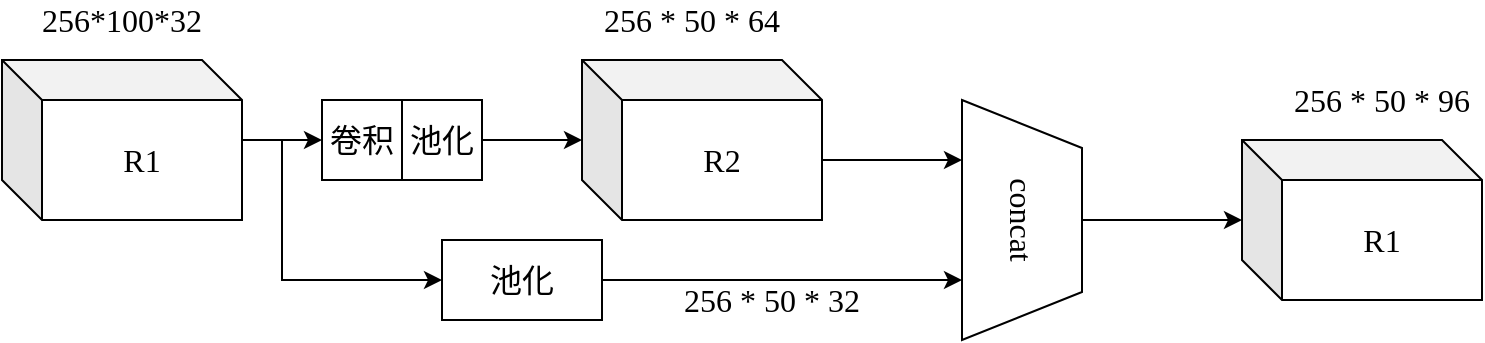 <mxfile version="12.7.9" type="github">
  <diagram id="qBqB7yWqQwRtmxhurrX3" name="Page-1">
    <mxGraphModel dx="1019" dy="465" grid="1" gridSize="10" guides="1" tooltips="1" connect="1" arrows="1" fold="1" page="1" pageScale="1" pageWidth="827" pageHeight="1169" math="0" shadow="0">
      <root>
        <mxCell id="0" />
        <mxCell id="1" parent="0" />
        <mxCell id="6X_6MJS2qdIgpcQexAnd-26" value="" style="edgeStyle=orthogonalEdgeStyle;rounded=0;orthogonalLoop=1;jettySize=auto;html=1;entryX=0;entryY=0.5;entryDx=0;entryDy=0;fontFamily=Times New Roman;fontSize=16;" parent="1" source="6X_6MJS2qdIgpcQexAnd-2" target="6X_6MJS2qdIgpcQexAnd-21" edge="1">
          <mxGeometry relative="1" as="geometry">
            <mxPoint x="150" y="390" as="targetPoint" />
            <Array as="points">
              <mxPoint x="140" y="270" />
              <mxPoint x="140" y="340" />
            </Array>
          </mxGeometry>
        </mxCell>
        <mxCell id="6X_6MJS2qdIgpcQexAnd-2" value="R1" style="shape=cube;whiteSpace=wrap;html=1;boundedLbl=1;backgroundOutline=1;darkOpacity=0.05;darkOpacity2=0.1;fontFamily=Times New Roman;fontSize=16;" parent="1" vertex="1">
          <mxGeometry y="230" width="120" height="80" as="geometry" />
        </mxCell>
        <mxCell id="6X_6MJS2qdIgpcQexAnd-24" value="" style="edgeStyle=orthogonalEdgeStyle;rounded=0;orthogonalLoop=1;jettySize=auto;html=1;entryX=0.25;entryY=1;entryDx=0;entryDy=0;exitX=0;exitY=0;exitDx=120;exitDy=50;exitPerimeter=0;fontFamily=Times New Roman;fontSize=16;" parent="1" source="6X_6MJS2qdIgpcQexAnd-15" target="6X_6MJS2qdIgpcQexAnd-20" edge="1">
          <mxGeometry relative="1" as="geometry">
            <Array as="points" />
          </mxGeometry>
        </mxCell>
        <mxCell id="6X_6MJS2qdIgpcQexAnd-15" value="R2" style="shape=cube;whiteSpace=wrap;html=1;boundedLbl=1;backgroundOutline=1;darkOpacity=0.05;darkOpacity2=0.1;fontFamily=Times New Roman;fontSize=16;" parent="1" vertex="1">
          <mxGeometry x="290" y="230" width="120" height="80" as="geometry" />
        </mxCell>
        <mxCell id="6X_6MJS2qdIgpcQexAnd-30" value="" style="edgeStyle=orthogonalEdgeStyle;rounded=0;orthogonalLoop=1;jettySize=auto;html=1;fontFamily=Times New Roman;fontSize=16;" parent="1" source="6X_6MJS2qdIgpcQexAnd-20" target="6X_6MJS2qdIgpcQexAnd-29" edge="1">
          <mxGeometry relative="1" as="geometry" />
        </mxCell>
        <mxCell id="6X_6MJS2qdIgpcQexAnd-20" value="concat" style="shape=trapezoid;perimeter=trapezoidPerimeter;whiteSpace=wrap;html=1;rotation=90;fontFamily=Times New Roman;fontSize=16;" parent="1" vertex="1">
          <mxGeometry x="450" y="280" width="120" height="60" as="geometry" />
        </mxCell>
        <mxCell id="6X_6MJS2qdIgpcQexAnd-23" value="" style="edgeStyle=orthogonalEdgeStyle;rounded=0;orthogonalLoop=1;jettySize=auto;html=1;entryX=0.75;entryY=1;entryDx=0;entryDy=0;fontFamily=Times New Roman;fontSize=16;" parent="1" source="6X_6MJS2qdIgpcQexAnd-21" target="6X_6MJS2qdIgpcQexAnd-20" edge="1">
          <mxGeometry relative="1" as="geometry">
            <mxPoint x="410" y="350" as="targetPoint" />
          </mxGeometry>
        </mxCell>
        <mxCell id="6X_6MJS2qdIgpcQexAnd-21" value="池化" style="rounded=0;whiteSpace=wrap;html=1;fontFamily=Times New Roman;fontSize=16;" parent="1" vertex="1">
          <mxGeometry x="220" y="320" width="80" height="40" as="geometry" />
        </mxCell>
        <mxCell id="6X_6MJS2qdIgpcQexAnd-29" value="R1" style="shape=cube;whiteSpace=wrap;html=1;boundedLbl=1;backgroundOutline=1;darkOpacity=0.05;darkOpacity2=0.1;fontFamily=Times New Roman;fontSize=16;" parent="1" vertex="1">
          <mxGeometry x="620" y="270" width="120" height="80" as="geometry" />
        </mxCell>
        <mxCell id="1d3kMWBZUBPmFFA_xaLa-2" value="" style="edgeStyle=orthogonalEdgeStyle;rounded=0;orthogonalLoop=1;jettySize=auto;html=1;fontFamily=Times New Roman;fontSize=16;" edge="1" parent="1" source="1d3kMWBZUBPmFFA_xaLa-7" target="6X_6MJS2qdIgpcQexAnd-15">
          <mxGeometry relative="1" as="geometry" />
        </mxCell>
        <mxCell id="1d3kMWBZUBPmFFA_xaLa-1" value="卷积" style="rounded=0;whiteSpace=wrap;html=1;fontFamily=Times New Roman;fontSize=16;" vertex="1" parent="1">
          <mxGeometry x="160" y="250" width="40" height="40" as="geometry" />
        </mxCell>
        <mxCell id="1d3kMWBZUBPmFFA_xaLa-5" value="" style="endArrow=classic;html=1;exitX=1;exitY=0.5;exitDx=0;exitDy=0;exitPerimeter=0;entryX=0;entryY=0.5;entryDx=0;entryDy=0;fontFamily=Times New Roman;fontSize=16;" edge="1" parent="1" source="6X_6MJS2qdIgpcQexAnd-2" target="1d3kMWBZUBPmFFA_xaLa-1">
          <mxGeometry width="50" height="50" relative="1" as="geometry">
            <mxPoint x="210" y="450" as="sourcePoint" />
            <mxPoint x="260" y="400" as="targetPoint" />
          </mxGeometry>
        </mxCell>
        <mxCell id="1d3kMWBZUBPmFFA_xaLa-7" value="池化" style="rounded=0;whiteSpace=wrap;html=1;fontFamily=Times New Roman;fontSize=16;" vertex="1" parent="1">
          <mxGeometry x="200" y="250" width="40" height="40" as="geometry" />
        </mxCell>
        <mxCell id="1d3kMWBZUBPmFFA_xaLa-11" value="&lt;font style=&quot;vertical-align: inherit; font-size: 16px;&quot;&gt;&lt;font style=&quot;vertical-align: inherit; font-size: 16px;&quot;&gt;256*100*32&lt;/font&gt;&lt;/font&gt;" style="text;html=1;strokeColor=none;fillColor=none;align=center;verticalAlign=middle;whiteSpace=wrap;rounded=0;fontFamily=Times New Roman;fontSize=16;" vertex="1" parent="1">
          <mxGeometry x="40" y="200" width="40" height="20" as="geometry" />
        </mxCell>
        <mxCell id="1d3kMWBZUBPmFFA_xaLa-12" value="&lt;font style=&quot;vertical-align: inherit; font-size: 16px;&quot;&gt;&lt;font style=&quot;vertical-align: inherit; font-size: 16px;&quot;&gt;&lt;font style=&quot;vertical-align: inherit; font-size: 16px;&quot;&gt;&lt;font style=&quot;vertical-align: inherit; font-size: 16px;&quot;&gt;256 * 50 * 64&lt;/font&gt;&lt;/font&gt;&lt;/font&gt;&lt;/font&gt;" style="text;html=1;strokeColor=none;fillColor=none;align=center;verticalAlign=middle;whiteSpace=wrap;rounded=0;fontFamily=Times New Roman;fontSize=16;" vertex="1" parent="1">
          <mxGeometry x="290" y="200" width="110" height="20" as="geometry" />
        </mxCell>
        <mxCell id="1d3kMWBZUBPmFFA_xaLa-13" value="&lt;font style=&quot;vertical-align: inherit; font-size: 16px;&quot;&gt;&lt;font style=&quot;vertical-align: inherit; font-size: 16px;&quot;&gt;&lt;font style=&quot;vertical-align: inherit; font-size: 16px;&quot;&gt;&lt;font style=&quot;vertical-align: inherit; font-size: 16px;&quot;&gt;&lt;font style=&quot;vertical-align: inherit; font-size: 16px;&quot;&gt;&lt;font style=&quot;vertical-align: inherit; font-size: 16px;&quot;&gt;&lt;font style=&quot;vertical-align: inherit; font-size: 16px;&quot;&gt;&lt;font style=&quot;vertical-align: inherit; font-size: 16px;&quot;&gt;256 * 50 * 32&lt;br style=&quot;font-size: 16px;&quot;&gt;&lt;/font&gt;&lt;/font&gt;&lt;/font&gt;&lt;/font&gt;&lt;/font&gt;&lt;/font&gt;&lt;/font&gt;&lt;/font&gt;" style="text;html=1;strokeColor=none;fillColor=none;align=center;verticalAlign=middle;whiteSpace=wrap;rounded=0;fontFamily=Times New Roman;fontSize=16;" vertex="1" parent="1">
          <mxGeometry x="330" y="340" width="110" height="20" as="geometry" />
        </mxCell>
        <mxCell id="1d3kMWBZUBPmFFA_xaLa-14" value="&lt;font style=&quot;vertical-align: inherit; font-size: 16px;&quot;&gt;&lt;font style=&quot;vertical-align: inherit; font-size: 16px;&quot;&gt;&lt;font style=&quot;vertical-align: inherit; font-size: 16px;&quot;&gt;&lt;font style=&quot;vertical-align: inherit; font-size: 16px;&quot;&gt;&lt;font style=&quot;vertical-align: inherit; font-size: 16px;&quot;&gt;&lt;font style=&quot;vertical-align: inherit; font-size: 16px;&quot;&gt;&lt;font style=&quot;vertical-align: inherit; font-size: 16px;&quot;&gt;&lt;font style=&quot;vertical-align: inherit; font-size: 16px;&quot;&gt;256 * 50 * 96&lt;/font&gt;&lt;/font&gt;&lt;/font&gt;&lt;/font&gt;&lt;/font&gt;&lt;/font&gt;&lt;/font&gt;&lt;/font&gt;" style="text;html=1;strokeColor=none;fillColor=none;align=center;verticalAlign=middle;whiteSpace=wrap;rounded=0;fontFamily=Times New Roman;fontSize=16;" vertex="1" parent="1">
          <mxGeometry x="640" y="240" width="100" height="20" as="geometry" />
        </mxCell>
      </root>
    </mxGraphModel>
  </diagram>
</mxfile>

